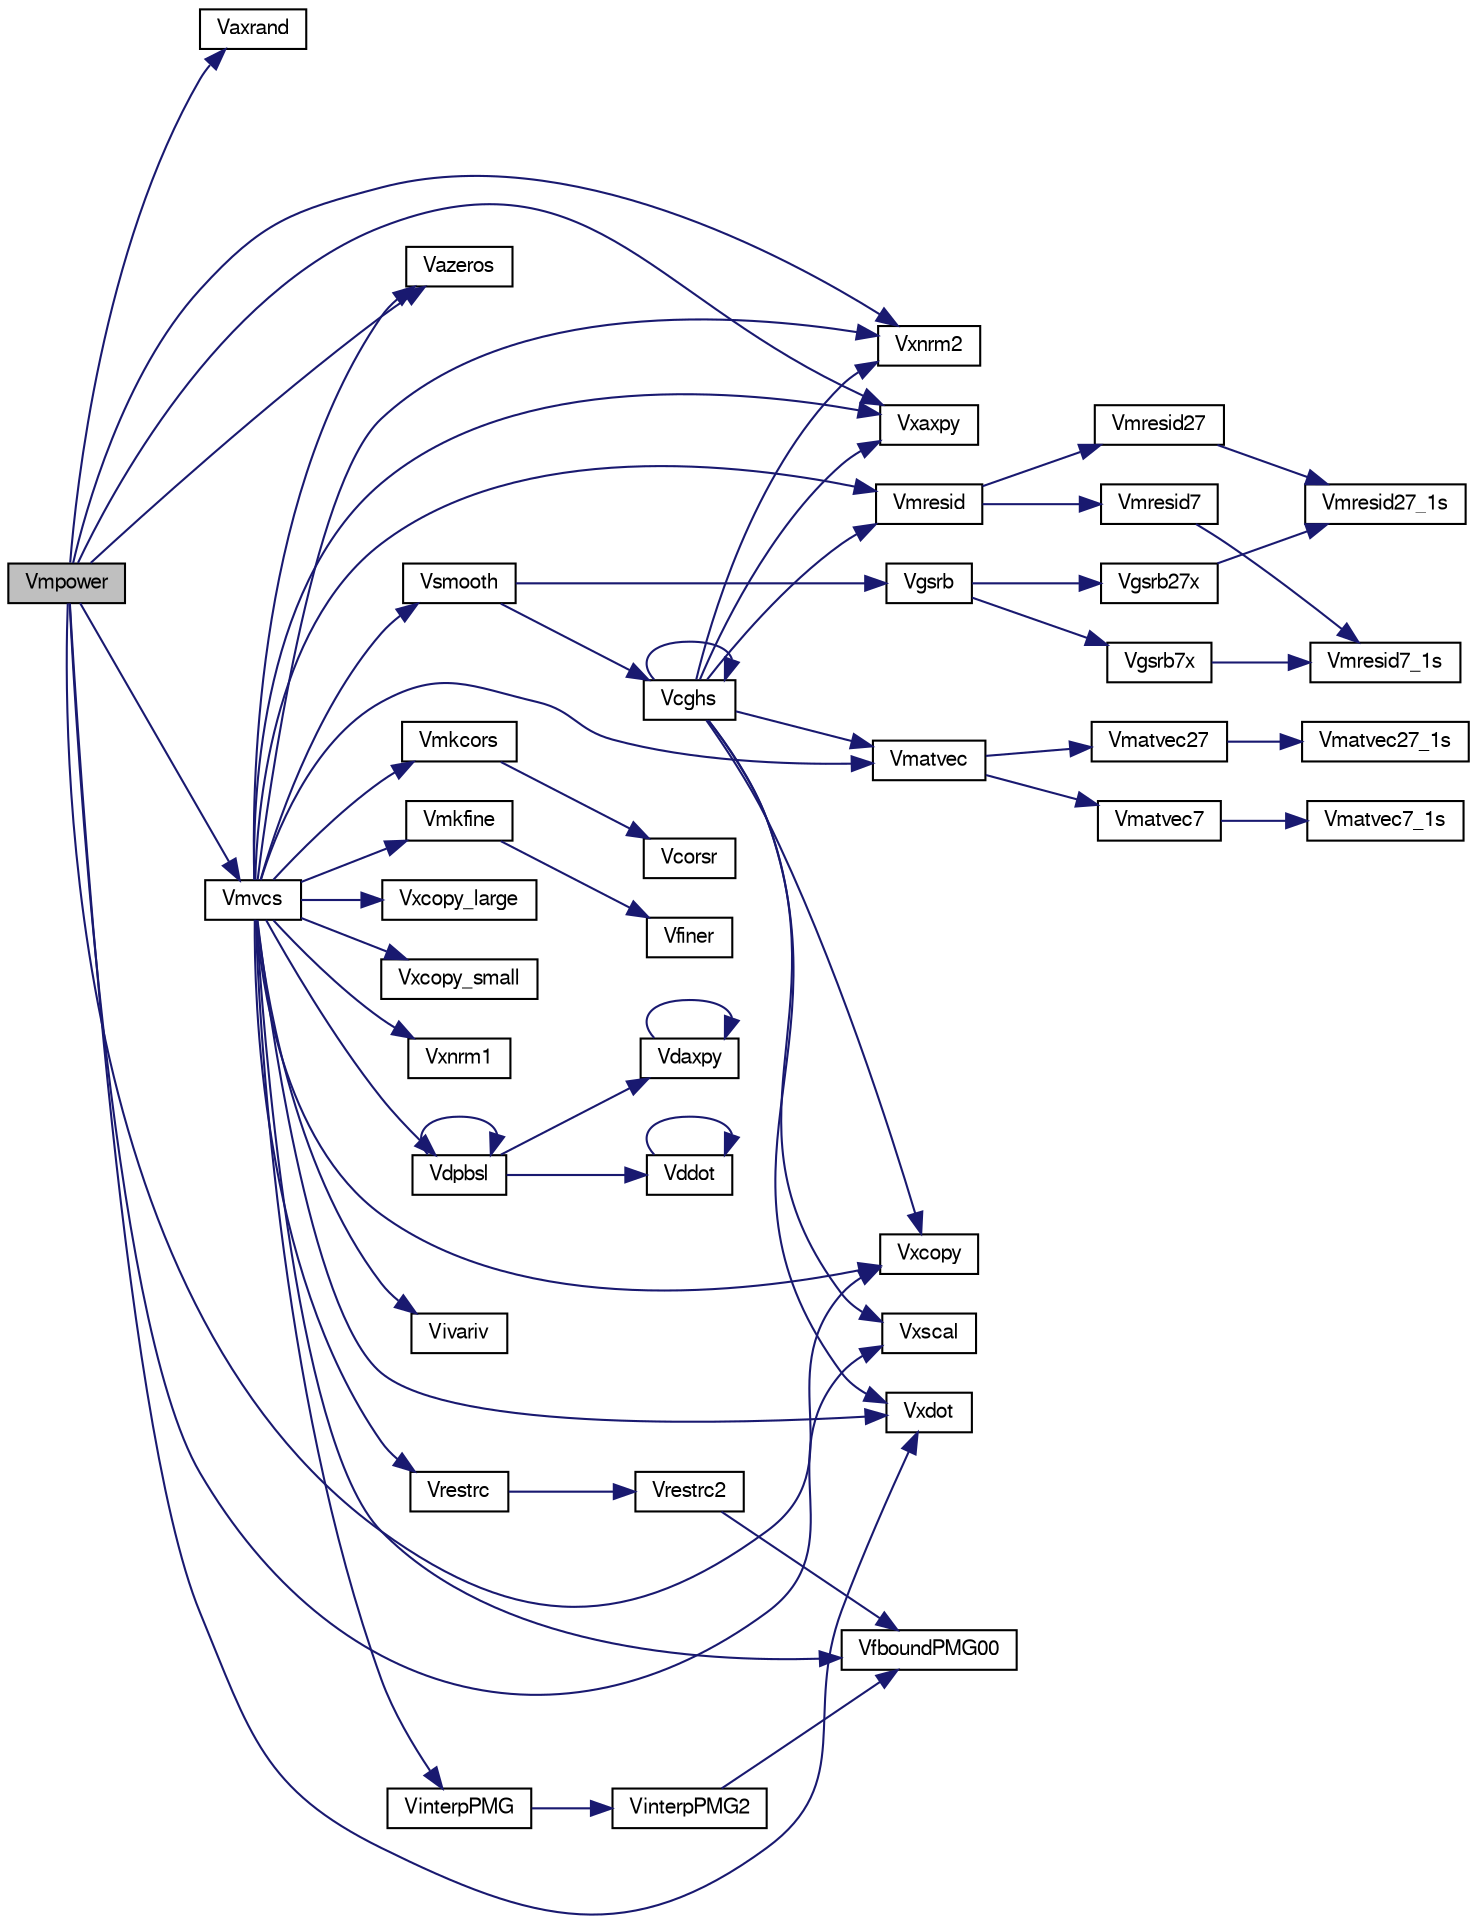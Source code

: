 digraph G
{
  edge [fontname="FreeSans",fontsize="10",labelfontname="FreeSans",labelfontsize="10"];
  node [fontname="FreeSans",fontsize="10",shape=record];
  rankdir=LR;
  Node1 [label="Vmpower",height=0.2,width=0.4,color="black", fillcolor="grey75", style="filled" fontcolor="black"];
  Node1 -> Node2 [color="midnightblue",fontsize="10",style="solid",fontname="FreeSans"];
  Node2 [label="Vaxrand",height=0.2,width=0.4,color="black", fillcolor="white", style="filled",URL="$mikpckd_8h.html#a0cc1b42e9c573d4c0b960afda283b0b1",tooltip="Fill grid function with random values, including boundary values."];
  Node1 -> Node3 [color="midnightblue",fontsize="10",style="solid",fontname="FreeSans"];
  Node3 [label="Vazeros",height=0.2,width=0.4,color="black", fillcolor="white", style="filled",URL="$mikpckd_8h.html#ad9648f5e231786d88b395ba412063c4b",tooltip="Zero out operation for a grid function, including boundary values."];
  Node1 -> Node4 [color="midnightblue",fontsize="10",style="solid",fontname="FreeSans"];
  Node4 [label="Vmvcs",height=0.2,width=0.4,color="black", fillcolor="white", style="filled",URL="$mgcsd_8h.html#ab7f955448bd40d97f3b1b3ac91b9f21c",tooltip="Screaming linear multilevel method."];
  Node4 -> Node3 [color="midnightblue",fontsize="10",style="solid",fontname="FreeSans"];
  Node4 -> Node5 [color="midnightblue",fontsize="10",style="solid",fontname="FreeSans"];
  Node5 [label="Vdpbsl",height=0.2,width=0.4,color="black", fillcolor="white", style="filled",URL="$mlinpckd_8h.html#aa6b1f5bd8bb97680316ad7b55559b016",tooltip="Solves the double precision symmetric positive definite band system A*X = B using the factors compute..."];
  Node5 -> Node6 [color="midnightblue",fontsize="10",style="solid",fontname="FreeSans"];
  Node6 [label="Vdaxpy",height=0.2,width=0.4,color="black", fillcolor="white", style="filled",URL="$mlinpckd_8h.html#a06256cbb335c7d0f794b89394bfbc8d4"];
  Node6 -> Node6 [color="midnightblue",fontsize="10",style="solid",fontname="FreeSans"];
  Node5 -> Node7 [color="midnightblue",fontsize="10",style="solid",fontname="FreeSans"];
  Node7 [label="Vddot",height=0.2,width=0.4,color="black", fillcolor="white", style="filled",URL="$mlinpckd_8h.html#aa8b2179513ca6537247906754014fcc7"];
  Node7 -> Node7 [color="midnightblue",fontsize="10",style="solid",fontname="FreeSans"];
  Node5 -> Node5 [color="midnightblue",fontsize="10",style="solid",fontname="FreeSans"];
  Node4 -> Node8 [color="midnightblue",fontsize="10",style="solid",fontname="FreeSans"];
  Node8 [label="VfboundPMG00",height=0.2,width=0.4,color="black", fillcolor="white", style="filled",URL="$mikpckd_8h.html#aa5cd2792bb251ae2ee940d0b7de06a42",tooltip="Initialize a grid function to have a zero boundary value."];
  Node4 -> Node9 [color="midnightblue",fontsize="10",style="solid",fontname="FreeSans"];
  Node9 [label="VinterpPMG",height=0.2,width=0.4,color="black", fillcolor="white", style="filled",URL="$matvecd_8h.html#a9c1d062d8b452deeffc8e759fdc8f246",tooltip="Apply the prolongation operator."];
  Node9 -> Node10 [color="midnightblue",fontsize="10",style="solid",fontname="FreeSans"];
  Node10 [label="VinterpPMG2",height=0.2,width=0.4,color="black", fillcolor="white", style="filled",URL="$matvecd_8h.html#a5d497618aca91752806dbae6e0d94626"];
  Node10 -> Node8 [color="midnightblue",fontsize="10",style="solid",fontname="FreeSans"];
  Node4 -> Node11 [color="midnightblue",fontsize="10",style="solid",fontname="FreeSans"];
  Node11 [label="Vivariv",height=0.2,width=0.4,color="black", fillcolor="white", style="filled",URL="$mgsubd_8h.html#ae48ff034897f3c1c594d8873c730fe8b",tooltip="Coarsen a single dimension of a grid Compute the number of grid points in the coarser grid..."];
  Node4 -> Node12 [color="midnightblue",fontsize="10",style="solid",fontname="FreeSans"];
  Node12 [label="Vmatvec",height=0.2,width=0.4,color="black", fillcolor="white", style="filled",URL="$matvecd_8h.html#a3550f412c9793915998671c2c0b8df4f",tooltip="Break the matrix data-structure into diagonals and then call the matrix-vector routine."];
  Node12 -> Node13 [color="midnightblue",fontsize="10",style="solid",fontname="FreeSans"];
  Node13 [label="Vmatvec27",height=0.2,width=0.4,color="black", fillcolor="white", style="filled",URL="$matvecd_8h.html#a20925845b383dba21bf7fb7dafb340b0"];
  Node13 -> Node14 [color="midnightblue",fontsize="10",style="solid",fontname="FreeSans"];
  Node14 [label="Vmatvec27_1s",height=0.2,width=0.4,color="black", fillcolor="white", style="filled",URL="$matvecd_8h.html#afdd47ebf5a388815a71a5a7331ca886e"];
  Node12 -> Node15 [color="midnightblue",fontsize="10",style="solid",fontname="FreeSans"];
  Node15 [label="Vmatvec7",height=0.2,width=0.4,color="black", fillcolor="white", style="filled",URL="$matvecd_8h.html#ae6b8553ded343f1ee7d0d4011a560141"];
  Node15 -> Node16 [color="midnightblue",fontsize="10",style="solid",fontname="FreeSans"];
  Node16 [label="Vmatvec7_1s",height=0.2,width=0.4,color="black", fillcolor="white", style="filled",URL="$matvecd_8h.html#a7cdea00c982b9b4ef1e9de29f92045fb"];
  Node4 -> Node17 [color="midnightblue",fontsize="10",style="solid",fontname="FreeSans"];
  Node17 [label="Vmkcors",height=0.2,width=0.4,color="black", fillcolor="white", style="filled",URL="$mgsubd_8h.html#abb5cb28581c88bf4adaab11d35484ac7",tooltip="Coarsen a grid Compute the number of grid points in the coarser grid, given the number of grid points..."];
  Node17 -> Node18 [color="midnightblue",fontsize="10",style="solid",fontname="FreeSans"];
  Node18 [label="Vcorsr",height=0.2,width=0.4,color="black", fillcolor="white", style="filled",URL="$mgsubd_8h.html#aec1ae6e963b514a637ca71305e332856",tooltip="Coarsen a grid Compute the number of grid points in the coarser grid, given the number of grid points..."];
  Node4 -> Node19 [color="midnightblue",fontsize="10",style="solid",fontname="FreeSans"];
  Node19 [label="Vmkfine",height=0.2,width=0.4,color="black", fillcolor="white", style="filled",URL="$mgsubd_8h.html#a7b0bd272745e2c31bf1ebc11a8d40b2d",tooltip="Refine a grid Compute the number of grid points in the finer grid, given the number of grid points in..."];
  Node19 -> Node20 [color="midnightblue",fontsize="10",style="solid",fontname="FreeSans"];
  Node20 [label="Vfiner",height=0.2,width=0.4,color="black", fillcolor="white", style="filled",URL="$mgsubd_8h.html#a289005afa37681fe1162a04291037413",tooltip="Refine a grid Compute the number of grid points in the finer grid, given the number of grid points in..."];
  Node4 -> Node21 [color="midnightblue",fontsize="10",style="solid",fontname="FreeSans"];
  Node21 [label="Vmresid",height=0.2,width=0.4,color="black", fillcolor="white", style="filled",URL="$matvecd_8h.html#aaa7843124ee62ccb6d9469363a8cd6a6",tooltip="Break the matrix data-structure into diagonals and then call the residual routine."];
  Node21 -> Node22 [color="midnightblue",fontsize="10",style="solid",fontname="FreeSans"];
  Node22 [label="Vmresid27",height=0.2,width=0.4,color="black", fillcolor="white", style="filled",URL="$matvecd_8h.html#a7f825c93285a5e22ac0b505ef1834da1"];
  Node22 -> Node23 [color="midnightblue",fontsize="10",style="solid",fontname="FreeSans"];
  Node23 [label="Vmresid27_1s",height=0.2,width=0.4,color="black", fillcolor="white", style="filled",URL="$matvecd_8h.html#a0c381239d197298b29b8310540c6dd48"];
  Node21 -> Node24 [color="midnightblue",fontsize="10",style="solid",fontname="FreeSans"];
  Node24 [label="Vmresid7",height=0.2,width=0.4,color="black", fillcolor="white", style="filled",URL="$matvecd_8h.html#acdf5e00def4da6b7fcda91bd3510cdb9"];
  Node24 -> Node25 [color="midnightblue",fontsize="10",style="solid",fontname="FreeSans"];
  Node25 [label="Vmresid7_1s",height=0.2,width=0.4,color="black", fillcolor="white", style="filled",URL="$matvecd_8h.html#af2083c2638126d9bf7c729cb9686758c"];
  Node4 -> Node26 [color="midnightblue",fontsize="10",style="solid",fontname="FreeSans"];
  Node26 [label="Vrestrc",height=0.2,width=0.4,color="black", fillcolor="white", style="filled",URL="$matvecd_8h.html#aede4c916a1698890f6fdbda54778d491",tooltip="Apply the restriction operator."];
  Node26 -> Node27 [color="midnightblue",fontsize="10",style="solid",fontname="FreeSans"];
  Node27 [label="Vrestrc2",height=0.2,width=0.4,color="black", fillcolor="white", style="filled",URL="$matvecd_8h.html#ade0953634c3377d24922b80b9351c8b5"];
  Node27 -> Node8 [color="midnightblue",fontsize="10",style="solid",fontname="FreeSans"];
  Node4 -> Node28 [color="midnightblue",fontsize="10",style="solid",fontname="FreeSans"];
  Node28 [label="Vsmooth",height=0.2,width=0.4,color="black", fillcolor="white", style="filled",URL="$smoothd_8h.html#a7f469e5b5661e8c176889cde7bed8175",tooltip="call the appropriate linear smoothing routine."];
  Node28 -> Node29 [color="midnightblue",fontsize="10",style="solid",fontname="FreeSans"];
  Node29 [label="Vcghs",height=0.2,width=0.4,color="black", fillcolor="white", style="filled",URL="$cgd_8h.html#a7c7f5d86bfd491a12a1fbe4e44a15246"];
  Node29 -> Node29 [color="midnightblue",fontsize="10",style="solid",fontname="FreeSans"];
  Node29 -> Node12 [color="midnightblue",fontsize="10",style="solid",fontname="FreeSans"];
  Node29 -> Node21 [color="midnightblue",fontsize="10",style="solid",fontname="FreeSans"];
  Node29 -> Node30 [color="midnightblue",fontsize="10",style="solid",fontname="FreeSans"];
  Node30 [label="Vxaxpy",height=0.2,width=0.4,color="black", fillcolor="white", style="filled",URL="$mikpckd_8h.html#ac453601512aae1d82a7bf7c14326f0b6",tooltip="saxpy operation for a grid function with boundary values."];
  Node29 -> Node31 [color="midnightblue",fontsize="10",style="solid",fontname="FreeSans"];
  Node31 [label="Vxcopy",height=0.2,width=0.4,color="black", fillcolor="white", style="filled",URL="$mikpckd_8h.html#a964d91008dba76f460e36b9a207fb2af",tooltip="Copy operation for a grid function with boundary values. Quite simply copies one 3d matrix to another..."];
  Node29 -> Node32 [color="midnightblue",fontsize="10",style="solid",fontname="FreeSans"];
  Node32 [label="Vxdot",height=0.2,width=0.4,color="black", fillcolor="white", style="filled",URL="$mikpckd_8h.html#a3f117cfb2336b1291164ef351dd2bd69",tooltip="Inner product operation for a grid function with boundary values."];
  Node29 -> Node33 [color="midnightblue",fontsize="10",style="solid",fontname="FreeSans"];
  Node33 [label="Vxnrm2",height=0.2,width=0.4,color="black", fillcolor="white", style="filled",URL="$mikpckd_8h.html#ac7a7f2c804a247ec8b5aea45058e1d26",tooltip="Norm operation for a grid function with boundary values."];
  Node29 -> Node34 [color="midnightblue",fontsize="10",style="solid",fontname="FreeSans"];
  Node34 [label="Vxscal",height=0.2,width=0.4,color="black", fillcolor="white", style="filled",URL="$mikpckd_8h.html#a678a92f4fb3447e6dbbc97bef28e160e",tooltip="Scale operation for a grid function with boundary values."];
  Node28 -> Node35 [color="midnightblue",fontsize="10",style="solid",fontname="FreeSans"];
  Node35 [label="Vgsrb",height=0.2,width=0.4,color="black", fillcolor="white", style="filled",URL="$gsd_8h.html#a3e7151571d9f8a79e8eaf38dbec02197",tooltip="Call the fast diagonal iterative method."];
  Node35 -> Node36 [color="midnightblue",fontsize="10",style="solid",fontname="FreeSans"];
  Node36 [label="Vgsrb27x",height=0.2,width=0.4,color="black", fillcolor="white", style="filled",URL="$gsd_8h.html#a09556d855f1a3899ebde6355298b05f5"];
  Node36 -> Node23 [color="midnightblue",fontsize="10",style="solid",fontname="FreeSans"];
  Node35 -> Node37 [color="midnightblue",fontsize="10",style="solid",fontname="FreeSans"];
  Node37 [label="Vgsrb7x",height=0.2,width=0.4,color="black", fillcolor="white", style="filled",URL="$gsd_8h.html#a70b9996b9824109c5a184fade23cb119"];
  Node37 -> Node25 [color="midnightblue",fontsize="10",style="solid",fontname="FreeSans"];
  Node4 -> Node30 [color="midnightblue",fontsize="10",style="solid",fontname="FreeSans"];
  Node4 -> Node31 [color="midnightblue",fontsize="10",style="solid",fontname="FreeSans"];
  Node4 -> Node38 [color="midnightblue",fontsize="10",style="solid",fontname="FreeSans"];
  Node38 [label="Vxcopy_large",height=0.2,width=0.4,color="black", fillcolor="white", style="filled",URL="$mikpckd_8h.html#af2989f16a64132f085943e0cafca0c5d",tooltip="Copy operation for a grid function with boundary values. Quite simply copies one 3d matrix to another..."];
  Node4 -> Node39 [color="midnightblue",fontsize="10",style="solid",fontname="FreeSans"];
  Node39 [label="Vxcopy_small",height=0.2,width=0.4,color="black", fillcolor="white", style="filled",URL="$mikpckd_8h.html#a6243a4021fb62c2ca1008c747ff8dd7f",tooltip="Copy operation for a grid function with boundary values. Quite simply copies one 3d matrix to another..."];
  Node4 -> Node32 [color="midnightblue",fontsize="10",style="solid",fontname="FreeSans"];
  Node4 -> Node40 [color="midnightblue",fontsize="10",style="solid",fontname="FreeSans"];
  Node40 [label="Vxnrm1",height=0.2,width=0.4,color="black", fillcolor="white", style="filled",URL="$mikpckd_8h.html#ae89d002951e3c000702b22cc44bc9b3c",tooltip="Norm operation for a grid function with boundary values."];
  Node4 -> Node33 [color="midnightblue",fontsize="10",style="solid",fontname="FreeSans"];
  Node1 -> Node30 [color="midnightblue",fontsize="10",style="solid",fontname="FreeSans"];
  Node1 -> Node31 [color="midnightblue",fontsize="10",style="solid",fontname="FreeSans"];
  Node1 -> Node32 [color="midnightblue",fontsize="10",style="solid",fontname="FreeSans"];
  Node1 -> Node33 [color="midnightblue",fontsize="10",style="solid",fontname="FreeSans"];
  Node1 -> Node34 [color="midnightblue",fontsize="10",style="solid",fontname="FreeSans"];
}
